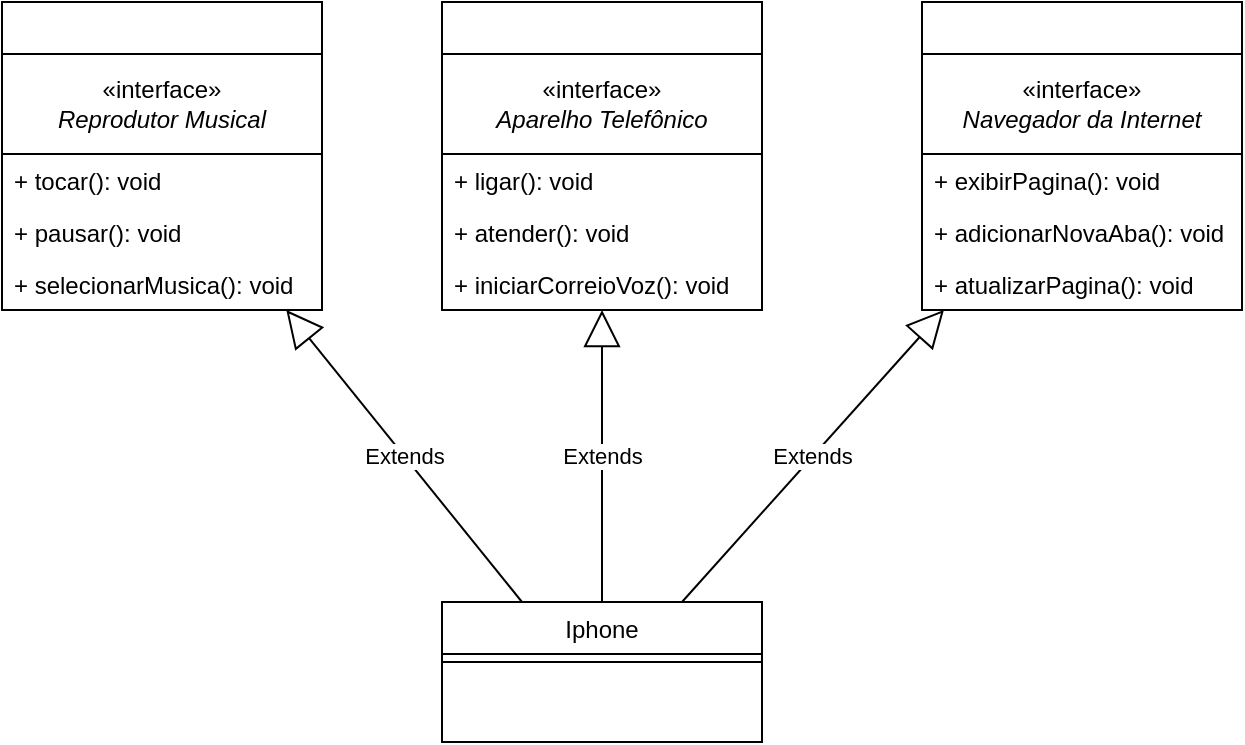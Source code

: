 <mxfile version="24.4.0" type="device">
  <diagram id="C5RBs43oDa-KdzZeNtuy" name="Page-1">
    <mxGraphModel dx="880" dy="434" grid="1" gridSize="10" guides="1" tooltips="1" connect="1" arrows="1" fold="1" page="1" pageScale="1" pageWidth="827" pageHeight="1169" math="0" shadow="0">
      <root>
        <mxCell id="WIyWlLk6GJQsqaUBKTNV-0" />
        <mxCell id="WIyWlLk6GJQsqaUBKTNV-1" parent="WIyWlLk6GJQsqaUBKTNV-0" />
        <mxCell id="zkfFHV4jXpPFQw0GAbJ--13" value="Iphone" style="swimlane;fontStyle=0;align=center;verticalAlign=top;childLayout=stackLayout;horizontal=1;startSize=26;horizontalStack=0;resizeParent=1;resizeLast=0;collapsible=1;marginBottom=0;rounded=0;shadow=0;strokeWidth=1;" parent="WIyWlLk6GJQsqaUBKTNV-1" vertex="1">
          <mxGeometry x="300" y="400" width="160" height="70" as="geometry">
            <mxRectangle x="340" y="380" width="170" height="26" as="alternateBounds" />
          </mxGeometry>
        </mxCell>
        <mxCell id="zkfFHV4jXpPFQw0GAbJ--15" value="" style="line;html=1;strokeWidth=1;align=left;verticalAlign=middle;spacingTop=-1;spacingLeft=3;spacingRight=3;rotatable=0;labelPosition=right;points=[];portConstraint=eastwest;" parent="zkfFHV4jXpPFQw0GAbJ--13" vertex="1">
          <mxGeometry y="26" width="160" height="8" as="geometry" />
        </mxCell>
        <mxCell id="Y_B-_mGlv_RGVdouSW0w-11" value="Extends" style="endArrow=block;endSize=16;endFill=0;html=1;rounded=0;exitX=0.75;exitY=0;exitDx=0;exitDy=0;" edge="1" parent="WIyWlLk6GJQsqaUBKTNV-1" source="zkfFHV4jXpPFQw0GAbJ--13" target="Y_B-_mGlv_RGVdouSW0w-32">
          <mxGeometry width="160" relative="1" as="geometry">
            <mxPoint x="330" y="230" as="sourcePoint" />
            <mxPoint x="490" y="230" as="targetPoint" />
          </mxGeometry>
        </mxCell>
        <mxCell id="Y_B-_mGlv_RGVdouSW0w-12" value="Extends" style="endArrow=block;endSize=16;endFill=0;html=1;rounded=0;exitX=0.5;exitY=0;exitDx=0;exitDy=0;" edge="1" parent="WIyWlLk6GJQsqaUBKTNV-1" source="zkfFHV4jXpPFQw0GAbJ--13" target="Y_B-_mGlv_RGVdouSW0w-25">
          <mxGeometry width="160" relative="1" as="geometry">
            <mxPoint x="410" y="410" as="sourcePoint" />
            <mxPoint x="550" y="268" as="targetPoint" />
          </mxGeometry>
        </mxCell>
        <mxCell id="Y_B-_mGlv_RGVdouSW0w-13" value="Extends" style="endArrow=block;endSize=16;endFill=0;html=1;rounded=0;exitX=0.25;exitY=0;exitDx=0;exitDy=0;" edge="1" parent="WIyWlLk6GJQsqaUBKTNV-1" source="zkfFHV4jXpPFQw0GAbJ--13" target="Y_B-_mGlv_RGVdouSW0w-21">
          <mxGeometry width="160" relative="1" as="geometry">
            <mxPoint x="370" y="410" as="sourcePoint" />
            <mxPoint x="200" y="458" as="targetPoint" />
          </mxGeometry>
        </mxCell>
        <mxCell id="Y_B-_mGlv_RGVdouSW0w-21" value="" style="swimlane;fontStyle=0;childLayout=stackLayout;horizontal=1;startSize=26;fillColor=none;horizontalStack=0;resizeParent=1;resizeParentMax=0;resizeLast=0;collapsible=1;marginBottom=0;whiteSpace=wrap;html=1;" vertex="1" parent="WIyWlLk6GJQsqaUBKTNV-1">
          <mxGeometry x="80" y="100" width="160" height="154" as="geometry" />
        </mxCell>
        <mxCell id="Y_B-_mGlv_RGVdouSW0w-15" value="«interface»&lt;br&gt;&lt;span style=&quot;font-style: italic; text-wrap: nowrap;&quot;&gt;Reprodutor Musical&lt;/span&gt;" style="html=1;whiteSpace=wrap;" vertex="1" parent="Y_B-_mGlv_RGVdouSW0w-21">
          <mxGeometry y="26" width="160" height="50" as="geometry" />
        </mxCell>
        <mxCell id="Y_B-_mGlv_RGVdouSW0w-22" value="+ tocar(): void" style="text;strokeColor=none;fillColor=none;align=left;verticalAlign=top;spacingLeft=4;spacingRight=4;overflow=hidden;rotatable=0;points=[[0,0.5],[1,0.5]];portConstraint=eastwest;whiteSpace=wrap;html=1;" vertex="1" parent="Y_B-_mGlv_RGVdouSW0w-21">
          <mxGeometry y="76" width="160" height="26" as="geometry" />
        </mxCell>
        <mxCell id="Y_B-_mGlv_RGVdouSW0w-23" value="+ pausar(): void" style="text;strokeColor=none;fillColor=none;align=left;verticalAlign=top;spacingLeft=4;spacingRight=4;overflow=hidden;rotatable=0;points=[[0,0.5],[1,0.5]];portConstraint=eastwest;whiteSpace=wrap;html=1;" vertex="1" parent="Y_B-_mGlv_RGVdouSW0w-21">
          <mxGeometry y="102" width="160" height="26" as="geometry" />
        </mxCell>
        <mxCell id="Y_B-_mGlv_RGVdouSW0w-24" value="+ selecionarMusica(): void" style="text;strokeColor=none;fillColor=none;align=left;verticalAlign=top;spacingLeft=4;spacingRight=4;overflow=hidden;rotatable=0;points=[[0,0.5],[1,0.5]];portConstraint=eastwest;whiteSpace=wrap;html=1;" vertex="1" parent="Y_B-_mGlv_RGVdouSW0w-21">
          <mxGeometry y="128" width="160" height="26" as="geometry" />
        </mxCell>
        <mxCell id="Y_B-_mGlv_RGVdouSW0w-25" value="" style="swimlane;fontStyle=0;childLayout=stackLayout;horizontal=1;startSize=26;fillColor=none;horizontalStack=0;resizeParent=1;resizeParentMax=0;resizeLast=0;collapsible=1;marginBottom=0;whiteSpace=wrap;html=1;" vertex="1" parent="WIyWlLk6GJQsqaUBKTNV-1">
          <mxGeometry x="300" y="100" width="160" height="154" as="geometry" />
        </mxCell>
        <mxCell id="Y_B-_mGlv_RGVdouSW0w-26" value="«interface»&lt;br&gt;&lt;span style=&quot;font-style: italic; text-wrap: nowrap;&quot;&gt;Aparelho Telefônico&lt;/span&gt;" style="html=1;whiteSpace=wrap;" vertex="1" parent="Y_B-_mGlv_RGVdouSW0w-25">
          <mxGeometry y="26" width="160" height="50" as="geometry" />
        </mxCell>
        <mxCell id="Y_B-_mGlv_RGVdouSW0w-27" value="+ ligar(): void" style="text;strokeColor=none;fillColor=none;align=left;verticalAlign=top;spacingLeft=4;spacingRight=4;overflow=hidden;rotatable=0;points=[[0,0.5],[1,0.5]];portConstraint=eastwest;whiteSpace=wrap;html=1;" vertex="1" parent="Y_B-_mGlv_RGVdouSW0w-25">
          <mxGeometry y="76" width="160" height="26" as="geometry" />
        </mxCell>
        <mxCell id="Y_B-_mGlv_RGVdouSW0w-28" value="+ atender(): void" style="text;strokeColor=none;fillColor=none;align=left;verticalAlign=top;spacingLeft=4;spacingRight=4;overflow=hidden;rotatable=0;points=[[0,0.5],[1,0.5]];portConstraint=eastwest;whiteSpace=wrap;html=1;" vertex="1" parent="Y_B-_mGlv_RGVdouSW0w-25">
          <mxGeometry y="102" width="160" height="26" as="geometry" />
        </mxCell>
        <mxCell id="Y_B-_mGlv_RGVdouSW0w-29" value="+ iniciarCorreioVoz(): void" style="text;strokeColor=none;fillColor=none;align=left;verticalAlign=top;spacingLeft=4;spacingRight=4;overflow=hidden;rotatable=0;points=[[0,0.5],[1,0.5]];portConstraint=eastwest;whiteSpace=wrap;html=1;" vertex="1" parent="Y_B-_mGlv_RGVdouSW0w-25">
          <mxGeometry y="128" width="160" height="26" as="geometry" />
        </mxCell>
        <mxCell id="Y_B-_mGlv_RGVdouSW0w-32" value="" style="swimlane;fontStyle=0;childLayout=stackLayout;horizontal=1;startSize=26;fillColor=none;horizontalStack=0;resizeParent=1;resizeParentMax=0;resizeLast=0;collapsible=1;marginBottom=0;whiteSpace=wrap;html=1;" vertex="1" parent="WIyWlLk6GJQsqaUBKTNV-1">
          <mxGeometry x="540" y="100" width="160" height="154" as="geometry" />
        </mxCell>
        <mxCell id="Y_B-_mGlv_RGVdouSW0w-33" value="«interface»&lt;br&gt;&lt;span style=&quot;font-style: italic; text-wrap: nowrap;&quot;&gt;Navegador da Internet&lt;/span&gt;" style="html=1;whiteSpace=wrap;" vertex="1" parent="Y_B-_mGlv_RGVdouSW0w-32">
          <mxGeometry y="26" width="160" height="50" as="geometry" />
        </mxCell>
        <mxCell id="Y_B-_mGlv_RGVdouSW0w-34" value="+ exibirPagina(): void" style="text;strokeColor=none;fillColor=none;align=left;verticalAlign=top;spacingLeft=4;spacingRight=4;overflow=hidden;rotatable=0;points=[[0,0.5],[1,0.5]];portConstraint=eastwest;whiteSpace=wrap;html=1;" vertex="1" parent="Y_B-_mGlv_RGVdouSW0w-32">
          <mxGeometry y="76" width="160" height="26" as="geometry" />
        </mxCell>
        <mxCell id="Y_B-_mGlv_RGVdouSW0w-35" value="+ adicionarNovaAba(): void" style="text;strokeColor=none;fillColor=none;align=left;verticalAlign=top;spacingLeft=4;spacingRight=4;overflow=hidden;rotatable=0;points=[[0,0.5],[1,0.5]];portConstraint=eastwest;whiteSpace=wrap;html=1;" vertex="1" parent="Y_B-_mGlv_RGVdouSW0w-32">
          <mxGeometry y="102" width="160" height="26" as="geometry" />
        </mxCell>
        <mxCell id="Y_B-_mGlv_RGVdouSW0w-36" value="+ atualizarPagina(): void" style="text;strokeColor=none;fillColor=none;align=left;verticalAlign=top;spacingLeft=4;spacingRight=4;overflow=hidden;rotatable=0;points=[[0,0.5],[1,0.5]];portConstraint=eastwest;whiteSpace=wrap;html=1;" vertex="1" parent="Y_B-_mGlv_RGVdouSW0w-32">
          <mxGeometry y="128" width="160" height="26" as="geometry" />
        </mxCell>
      </root>
    </mxGraphModel>
  </diagram>
</mxfile>
